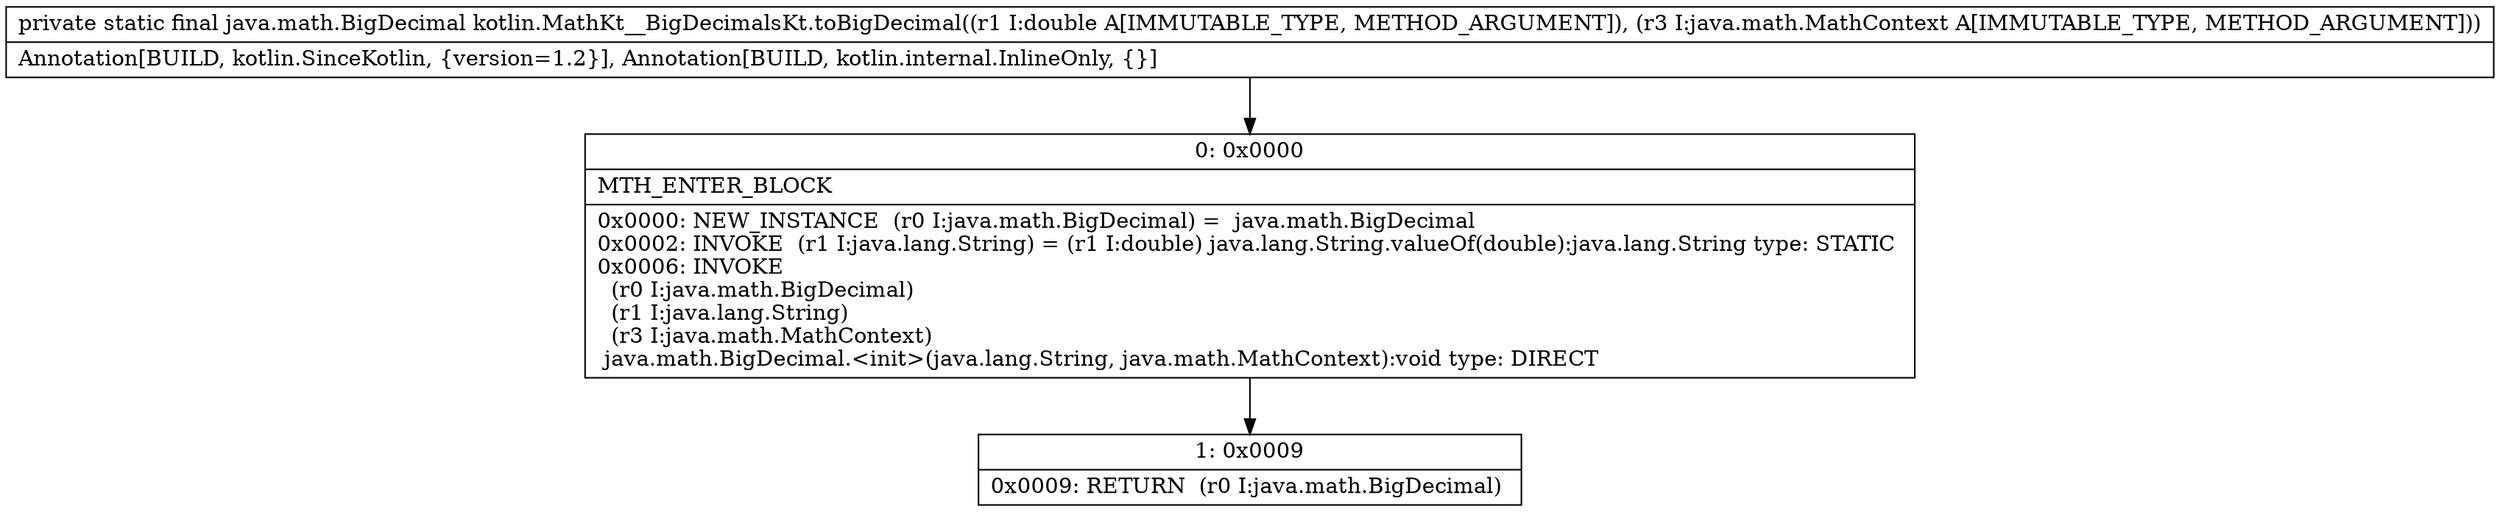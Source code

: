 digraph "CFG forkotlin.MathKt__BigDecimalsKt.toBigDecimal(DLjava\/math\/MathContext;)Ljava\/math\/BigDecimal;" {
Node_0 [shape=record,label="{0\:\ 0x0000|MTH_ENTER_BLOCK\l|0x0000: NEW_INSTANCE  (r0 I:java.math.BigDecimal) =  java.math.BigDecimal \l0x0002: INVOKE  (r1 I:java.lang.String) = (r1 I:double) java.lang.String.valueOf(double):java.lang.String type: STATIC \l0x0006: INVOKE  \l  (r0 I:java.math.BigDecimal)\l  (r1 I:java.lang.String)\l  (r3 I:java.math.MathContext)\l java.math.BigDecimal.\<init\>(java.lang.String, java.math.MathContext):void type: DIRECT \l}"];
Node_1 [shape=record,label="{1\:\ 0x0009|0x0009: RETURN  (r0 I:java.math.BigDecimal) \l}"];
MethodNode[shape=record,label="{private static final java.math.BigDecimal kotlin.MathKt__BigDecimalsKt.toBigDecimal((r1 I:double A[IMMUTABLE_TYPE, METHOD_ARGUMENT]), (r3 I:java.math.MathContext A[IMMUTABLE_TYPE, METHOD_ARGUMENT]))  | Annotation[BUILD, kotlin.SinceKotlin, \{version=1.2\}], Annotation[BUILD, kotlin.internal.InlineOnly, \{\}]\l}"];
MethodNode -> Node_0;
Node_0 -> Node_1;
}


